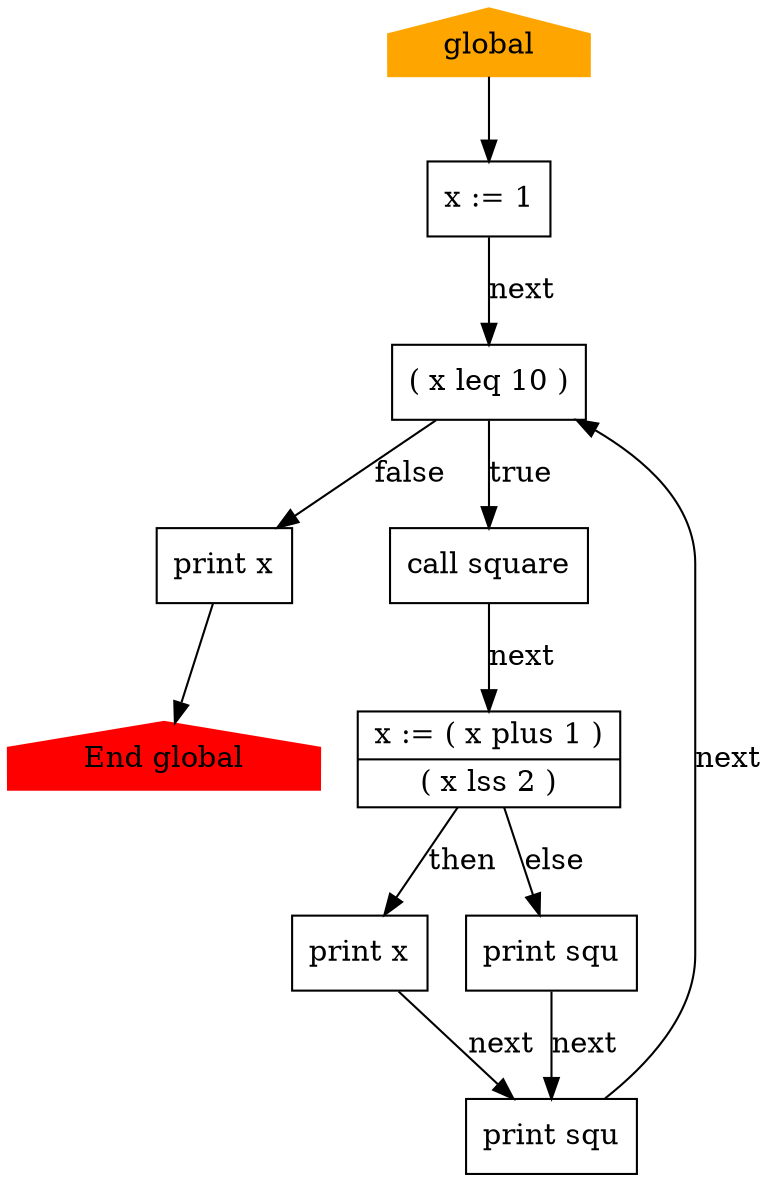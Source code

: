 digraph globalCFG {
	140700660492064 [label=global color=orange shape=house style=filled]
	0 [label="End global" color=red shape=house style=filled]
	140700660492064 -> 140700635486288
	140700635486288 [label="{x := 1}" shape=record]
	140700635512464 [label="{( x leq 10 )}" shape=record]
	140700635512528 [label="{print x}" shape=record]
	140700635512528 -> 0
	140700635512464 -> 140700635512528 [label=false]
	140700635512592 [label="{call square}" shape=record]
	140700635512720 [label="{x := ( x plus 1 )|( x lss 2 )}" shape=record]
	140700635558032 [label="{print x}" shape=record]
	140700635557968 [label="{print squ}" shape=record]
	140700635557968 -> 140700635512464 [label=next]
	140700635558032 -> 140700635557968 [label=next]
	140700635512720 -> 140700635558032 [label=then]
	140700635558096 [label="{print squ}" shape=record]
	140700635558096 -> 140700635557968 [label=next]
	140700635512720 -> 140700635558096 [label=else]
	140700635512592 -> 140700635512720 [label=next]
	140700635512464 -> 140700635512592 [label=true]
	140700635486288 -> 140700635512464 [label=next]
}

